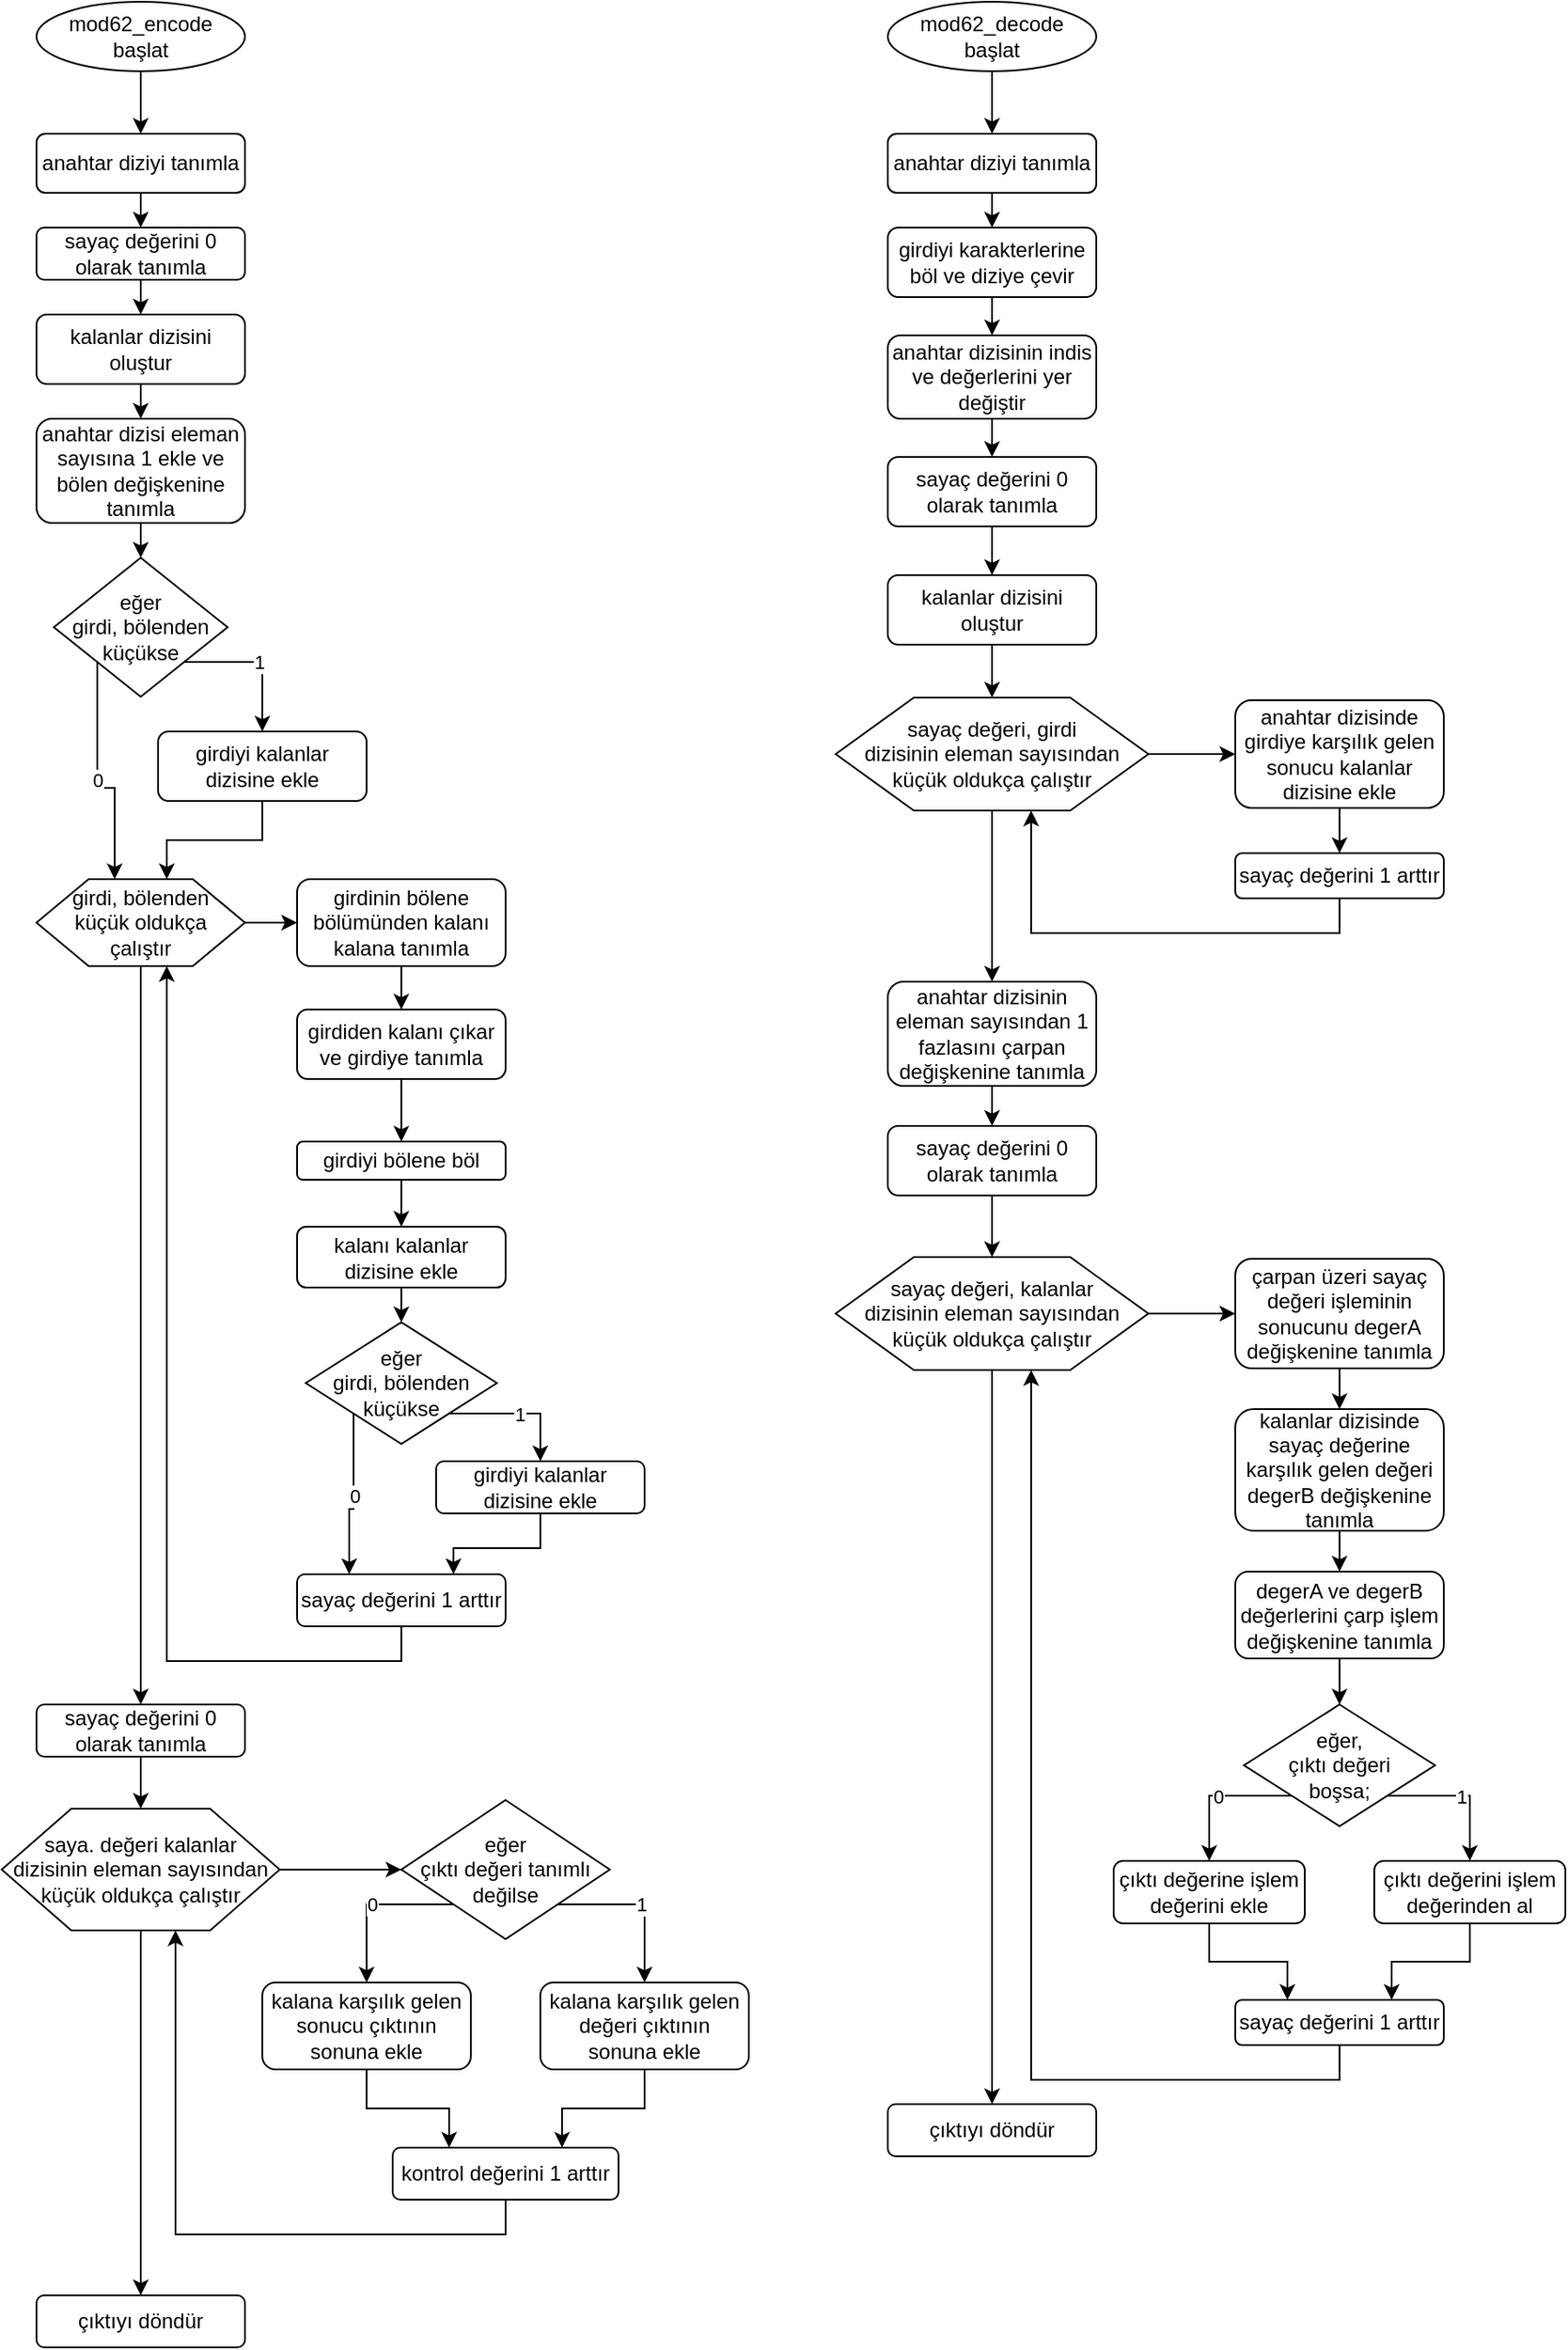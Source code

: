 <mxfile version="10.9.1" type="device"><diagram id="9467b7d6-a582-582e-6c63-ab2af7dc57cd" name="Sayfa -1"><mxGraphModel dx="2183" dy="1969" grid="1" gridSize="10" guides="1" tooltips="1" connect="1" arrows="1" fold="1" page="1" pageScale="1" pageWidth="827" pageHeight="1169" background="#ffffff" math="0" shadow="0"><root><mxCell id="0"/><mxCell id="1" parent="0"/><mxCell id="5" value="" style="edgeStyle=orthogonalEdgeStyle;rounded=0;html=1;startArrow=none;startFill=0;endArrow=classic;endFill=1;jettySize=auto;orthogonalLoop=1;entryX=0.5;entryY=0;" parent="1" source="3" target="15" edge="1"><mxGeometry relative="1" as="geometry"><mxPoint x="80" y="90" as="targetPoint"/></mxGeometry></mxCell><mxCell id="3" value="mod62_encode&lt;br&gt;başlat&lt;br&gt;" style="ellipse;whiteSpace=wrap;html=1;strokeColor=#000000;fillColor=none;gradientColor=none;align=center;" parent="1" vertex="1"><mxGeometry x="20" y="20" width="120" height="40" as="geometry"/></mxCell><mxCell id="etNPu5bANso49eyd5-Bm-78" style="edgeStyle=orthogonalEdgeStyle;rounded=0;orthogonalLoop=1;jettySize=auto;html=1;exitX=0.5;exitY=1;exitDx=0;exitDy=0;entryX=0.5;entryY=0;entryDx=0;entryDy=0;" edge="1" parent="1" source="etNPu5bANso49eyd5-Bm-74" target="etNPu5bANso49eyd5-Bm-76"><mxGeometry relative="1" as="geometry"/></mxCell><mxCell id="etNPu5bANso49eyd5-Bm-74" value="mod62_decode&lt;br&gt;başlat&lt;br&gt;" style="ellipse;whiteSpace=wrap;html=1;strokeColor=#000000;fillColor=none;gradientColor=none;align=center;" vertex="1" parent="1"><mxGeometry x="510" y="20" width="120" height="40" as="geometry"/></mxCell><mxCell id="17" style="edgeStyle=orthogonalEdgeStyle;rounded=0;html=1;exitX=0.5;exitY=1;entryX=0.5;entryY=0;startArrow=none;startFill=0;endArrow=classic;endFill=1;jettySize=auto;orthogonalLoop=1;" parent="1" source="15" target="16" edge="1"><mxGeometry relative="1" as="geometry"/></mxCell><mxCell id="15" value="anahtar diziyi tanımla" style="rounded=1;whiteSpace=wrap;html=1;strokeColor=#000000;fillColor=none;gradientColor=none;align=center;" parent="1" vertex="1"><mxGeometry x="20" y="96" width="120" height="34" as="geometry"/></mxCell><mxCell id="etNPu5bANso49eyd5-Bm-80" value="" style="edgeStyle=orthogonalEdgeStyle;rounded=0;orthogonalLoop=1;jettySize=auto;html=1;" edge="1" parent="1" source="etNPu5bANso49eyd5-Bm-76" target="etNPu5bANso49eyd5-Bm-79"><mxGeometry relative="1" as="geometry"/></mxCell><mxCell id="etNPu5bANso49eyd5-Bm-76" value="anahtar diziyi tanımla" style="rounded=1;whiteSpace=wrap;html=1;strokeColor=#000000;fillColor=none;gradientColor=none;align=center;" vertex="1" parent="1"><mxGeometry x="510" y="96" width="120" height="34" as="geometry"/></mxCell><mxCell id="etNPu5bANso49eyd5-Bm-82" value="" style="edgeStyle=orthogonalEdgeStyle;rounded=0;orthogonalLoop=1;jettySize=auto;html=1;" edge="1" parent="1" source="etNPu5bANso49eyd5-Bm-79" target="etNPu5bANso49eyd5-Bm-81"><mxGeometry relative="1" as="geometry"/></mxCell><mxCell id="etNPu5bANso49eyd5-Bm-79" value="girdiyi karakterlerine böl ve diziye çevir" style="rounded=1;whiteSpace=wrap;html=1;strokeColor=#000000;fillColor=none;gradientColor=none;align=center;" vertex="1" parent="1"><mxGeometry x="510" y="150" width="120" height="40" as="geometry"/></mxCell><mxCell id="etNPu5bANso49eyd5-Bm-85" style="edgeStyle=orthogonalEdgeStyle;rounded=0;orthogonalLoop=1;jettySize=auto;html=1;exitX=0.5;exitY=1;exitDx=0;exitDy=0;entryX=0.5;entryY=0;entryDx=0;entryDy=0;" edge="1" parent="1" source="etNPu5bANso49eyd5-Bm-81" target="etNPu5bANso49eyd5-Bm-83"><mxGeometry relative="1" as="geometry"/></mxCell><mxCell id="etNPu5bANso49eyd5-Bm-81" value="anahtar dizisinin indis ve değerlerini yer değiştir" style="rounded=1;whiteSpace=wrap;html=1;strokeColor=#000000;fillColor=none;gradientColor=none;align=center;" vertex="1" parent="1"><mxGeometry x="510" y="212" width="120" height="48" as="geometry"/></mxCell><mxCell id="19" style="edgeStyle=orthogonalEdgeStyle;rounded=0;html=1;exitX=0.5;exitY=1;entryX=0.5;entryY=0;startArrow=none;startFill=0;endArrow=classic;endFill=1;jettySize=auto;orthogonalLoop=1;" parent="1" source="16" target="18" edge="1"><mxGeometry relative="1" as="geometry"/></mxCell><mxCell id="16" value="sayaç değerini 0 olarak tanımla" style="rounded=1;whiteSpace=wrap;html=1;strokeColor=#000000;fillColor=none;gradientColor=none;align=center;" parent="1" vertex="1"><mxGeometry x="20" y="150" width="120" height="30" as="geometry"/></mxCell><mxCell id="etNPu5bANso49eyd5-Bm-88" style="edgeStyle=orthogonalEdgeStyle;rounded=0;orthogonalLoop=1;jettySize=auto;html=1;exitX=0.5;exitY=1;exitDx=0;exitDy=0;entryX=0.5;entryY=0;entryDx=0;entryDy=0;" edge="1" parent="1" source="etNPu5bANso49eyd5-Bm-83" target="etNPu5bANso49eyd5-Bm-86"><mxGeometry relative="1" as="geometry"/></mxCell><mxCell id="etNPu5bANso49eyd5-Bm-83" value="sayaç değerini 0 olarak tanımla" style="rounded=1;whiteSpace=wrap;html=1;strokeColor=#000000;fillColor=none;gradientColor=none;align=center;" vertex="1" parent="1"><mxGeometry x="510" y="282" width="120" height="40" as="geometry"/></mxCell><mxCell id="etNPu5bANso49eyd5-Bm-108" value="" style="edgeStyle=orthogonalEdgeStyle;rounded=0;orthogonalLoop=1;jettySize=auto;html=1;" edge="1" parent="1" source="etNPu5bANso49eyd5-Bm-101" target="etNPu5bANso49eyd5-Bm-106"><mxGeometry relative="1" as="geometry"/></mxCell><mxCell id="etNPu5bANso49eyd5-Bm-101" value="sayaç değerini 0 olarak tanımla" style="rounded=1;whiteSpace=wrap;html=1;strokeColor=#000000;fillColor=none;gradientColor=none;align=center;" vertex="1" parent="1"><mxGeometry x="510" y="667" width="120" height="40" as="geometry"/></mxCell><mxCell id="etNPu5bANso49eyd5-Bm-113" value="" style="edgeStyle=orthogonalEdgeStyle;rounded=0;orthogonalLoop=1;jettySize=auto;html=1;" edge="1" parent="1" source="etNPu5bANso49eyd5-Bm-109" target="etNPu5bANso49eyd5-Bm-112"><mxGeometry relative="1" as="geometry"/></mxCell><mxCell id="etNPu5bANso49eyd5-Bm-109" value="çarpan üzeri sayaç değeri işleminin sonucunu degerA değişkenine tanımla" style="rounded=1;whiteSpace=wrap;html=1;strokeColor=#000000;fillColor=none;gradientColor=none;align=center;" vertex="1" parent="1"><mxGeometry x="710" y="743.5" width="120" height="63" as="geometry"/></mxCell><mxCell id="etNPu5bANso49eyd5-Bm-115" value="" style="edgeStyle=orthogonalEdgeStyle;rounded=0;orthogonalLoop=1;jettySize=auto;html=1;" edge="1" parent="1" source="etNPu5bANso49eyd5-Bm-112" target="etNPu5bANso49eyd5-Bm-114"><mxGeometry relative="1" as="geometry"/></mxCell><mxCell id="etNPu5bANso49eyd5-Bm-112" value="kalanlar dizisinde sayaç değerine karşılık gelen değeri degerB değişkenine tanımla" style="rounded=1;whiteSpace=wrap;html=1;strokeColor=#000000;fillColor=none;gradientColor=none;align=center;" vertex="1" parent="1"><mxGeometry x="710" y="830" width="120" height="70" as="geometry"/></mxCell><mxCell id="etNPu5bANso49eyd5-Bm-118" style="edgeStyle=orthogonalEdgeStyle;rounded=0;orthogonalLoop=1;jettySize=auto;html=1;exitX=0.5;exitY=1;exitDx=0;exitDy=0;entryX=0.5;entryY=0;entryDx=0;entryDy=0;" edge="1" parent="1" source="etNPu5bANso49eyd5-Bm-114" target="etNPu5bANso49eyd5-Bm-116"><mxGeometry relative="1" as="geometry"/></mxCell><mxCell id="etNPu5bANso49eyd5-Bm-114" value="degerA ve degerB değerlerini çarp işlem değişkenine tanımla" style="rounded=1;whiteSpace=wrap;html=1;strokeColor=#000000;fillColor=none;gradientColor=none;align=center;" vertex="1" parent="1"><mxGeometry x="710" y="923.5" width="120" height="50" as="geometry"/></mxCell><mxCell id="etNPu5bANso49eyd5-Bm-131" style="edgeStyle=orthogonalEdgeStyle;rounded=0;orthogonalLoop=1;jettySize=auto;html=1;exitX=0.5;exitY=1;exitDx=0;exitDy=0;entryX=0.75;entryY=0;entryDx=0;entryDy=0;" edge="1" parent="1" source="etNPu5bANso49eyd5-Bm-119" target="etNPu5bANso49eyd5-Bm-128"><mxGeometry relative="1" as="geometry"/></mxCell><mxCell id="etNPu5bANso49eyd5-Bm-119" value="çıktı değerini işlem değerinden al" style="rounded=1;whiteSpace=wrap;html=1;strokeColor=#000000;fillColor=none;gradientColor=none;align=center;" vertex="1" parent="1"><mxGeometry x="790" y="1090" width="110" height="36" as="geometry"/></mxCell><mxCell id="etNPu5bANso49eyd5-Bm-130" style="edgeStyle=orthogonalEdgeStyle;rounded=0;orthogonalLoop=1;jettySize=auto;html=1;exitX=0.5;exitY=1;exitDx=0;exitDy=0;entryX=0.25;entryY=0;entryDx=0;entryDy=0;" edge="1" parent="1" source="etNPu5bANso49eyd5-Bm-125" target="etNPu5bANso49eyd5-Bm-128"><mxGeometry relative="1" as="geometry"/></mxCell><mxCell id="etNPu5bANso49eyd5-Bm-125" value="çıktı değerine işlem değerini ekle" style="rounded=1;whiteSpace=wrap;html=1;strokeColor=#000000;fillColor=none;gradientColor=none;align=center;" vertex="1" parent="1"><mxGeometry x="640" y="1090" width="110" height="36" as="geometry"/></mxCell><mxCell id="21" style="edgeStyle=orthogonalEdgeStyle;rounded=0;html=1;exitX=0.5;exitY=1;entryX=0.5;entryY=0;startArrow=none;startFill=0;endArrow=classic;endFill=1;jettySize=auto;orthogonalLoop=1;" parent="1" source="18" target="20" edge="1"><mxGeometry relative="1" as="geometry"/></mxCell><mxCell id="18" value="kalanlar dizisini oluştur" style="rounded=1;whiteSpace=wrap;html=1;strokeColor=#000000;fillColor=none;gradientColor=none;align=center;" parent="1" vertex="1"><mxGeometry x="20" y="200" width="120" height="40" as="geometry"/></mxCell><mxCell id="etNPu5bANso49eyd5-Bm-91" style="edgeStyle=orthogonalEdgeStyle;rounded=0;orthogonalLoop=1;jettySize=auto;html=1;exitX=0.5;exitY=1;exitDx=0;exitDy=0;entryX=0.5;entryY=0;entryDx=0;entryDy=0;" edge="1" parent="1" source="etNPu5bANso49eyd5-Bm-86" target="etNPu5bANso49eyd5-Bm-89"><mxGeometry relative="1" as="geometry"/></mxCell><mxCell id="etNPu5bANso49eyd5-Bm-86" value="kalanlar dizisini oluştur" style="rounded=1;whiteSpace=wrap;html=1;strokeColor=#000000;fillColor=none;gradientColor=none;align=center;" vertex="1" parent="1"><mxGeometry x="510" y="350" width="120" height="40" as="geometry"/></mxCell><mxCell id="24" style="edgeStyle=orthogonalEdgeStyle;rounded=0;html=1;exitX=0.5;exitY=1;entryX=0.5;entryY=0;startArrow=none;startFill=0;endArrow=classic;endFill=1;jettySize=auto;orthogonalLoop=1;" parent="1" source="20" target="23" edge="1"><mxGeometry relative="1" as="geometry"/></mxCell><mxCell id="20" value="anahtar dizisi eleman sayısına 1 ekle ve bölen değişkenine tanımla" style="rounded=1;whiteSpace=wrap;html=1;strokeColor=#000000;fillColor=none;gradientColor=none;align=center;" parent="1" vertex="1"><mxGeometry x="20" y="260" width="120" height="60" as="geometry"/></mxCell><mxCell id="27" value="1" style="edgeStyle=orthogonalEdgeStyle;rounded=0;html=1;exitX=1;exitY=1;entryX=0.5;entryY=0;startArrow=none;startFill=0;endArrow=classic;endFill=1;jettySize=auto;orthogonalLoop=1;" parent="1" source="23" target="25" edge="1"><mxGeometry relative="1" as="geometry"><Array as="points"><mxPoint x="150" y="400"/></Array></mxGeometry></mxCell><mxCell id="30" value="0" style="edgeStyle=orthogonalEdgeStyle;rounded=0;html=1;exitX=0;exitY=1;entryX=0.375;entryY=0;startArrow=none;startFill=0;endArrow=classic;endFill=1;jettySize=auto;orthogonalLoop=1;" parent="1" source="23" target="29" edge="1"><mxGeometry relative="1" as="geometry"/></mxCell><mxCell id="23" value="eğer&lt;br&gt;girdi, bölenden&lt;br&gt;küçükse&lt;br&gt;" style="rhombus;whiteSpace=wrap;html=1;strokeColor=#000000;fillColor=none;gradientColor=none;align=center;" parent="1" vertex="1"><mxGeometry x="30" y="340" width="100" height="80" as="geometry"/></mxCell><mxCell id="31" style="edgeStyle=orthogonalEdgeStyle;rounded=0;html=1;exitX=0.5;exitY=1;entryX=0.625;entryY=0;startArrow=none;startFill=0;endArrow=classic;endFill=1;jettySize=auto;orthogonalLoop=1;" parent="1" source="25" target="29" edge="1"><mxGeometry relative="1" as="geometry"/></mxCell><mxCell id="25" value="girdiyi kalanlar dizisine ekle" style="rounded=1;whiteSpace=wrap;html=1;strokeColor=#000000;fillColor=none;gradientColor=none;align=center;" parent="1" vertex="1"><mxGeometry x="90" y="440" width="120" height="40" as="geometry"/></mxCell><mxCell id="33" style="edgeStyle=orthogonalEdgeStyle;rounded=0;html=1;exitX=1;exitY=0.5;entryX=0;entryY=0.5;startArrow=none;startFill=0;endArrow=classic;endFill=1;jettySize=auto;orthogonalLoop=1;" parent="1" source="29" target="32" edge="1"><mxGeometry relative="1" as="geometry"/></mxCell><mxCell id="52" style="edgeStyle=orthogonalEdgeStyle;rounded=0;html=1;exitX=0.5;exitY=1;entryX=0.5;entryY=0;startArrow=none;startFill=0;endArrow=classic;endFill=1;jettySize=auto;orthogonalLoop=1;" parent="1" source="29" target="51" edge="1"><mxGeometry relative="1" as="geometry"/></mxCell><mxCell id="29" value="girdi, bölenden&lt;br&gt;küçük oldukça&lt;br&gt;çalıştır" style="shape=hexagon;perimeter=hexagonPerimeter2;whiteSpace=wrap;html=1;strokeColor=#000000;fillColor=none;gradientColor=none;align=center;" parent="1" vertex="1"><mxGeometry x="20" y="525" width="120" height="50" as="geometry"/></mxCell><mxCell id="etNPu5bANso49eyd5-Bm-94" value="" style="edgeStyle=orthogonalEdgeStyle;rounded=0;orthogonalLoop=1;jettySize=auto;html=1;" edge="1" parent="1" source="etNPu5bANso49eyd5-Bm-89" target="etNPu5bANso49eyd5-Bm-92"><mxGeometry relative="1" as="geometry"/></mxCell><mxCell id="etNPu5bANso49eyd5-Bm-100" style="edgeStyle=orthogonalEdgeStyle;rounded=0;orthogonalLoop=1;jettySize=auto;html=1;exitX=0.5;exitY=1;exitDx=0;exitDy=0;entryX=0.5;entryY=0;entryDx=0;entryDy=0;" edge="1" parent="1" source="etNPu5bANso49eyd5-Bm-89" target="etNPu5bANso49eyd5-Bm-98"><mxGeometry relative="1" as="geometry"/></mxCell><mxCell id="etNPu5bANso49eyd5-Bm-89" value="sayaç değeri, girdi&lt;br&gt;dizisinin eleman sayısından küçük oldukça çalıştır" style="shape=hexagon;perimeter=hexagonPerimeter2;whiteSpace=wrap;html=1;strokeColor=#000000;fillColor=none;gradientColor=none;align=center;" vertex="1" parent="1"><mxGeometry x="480" y="420.5" width="180" height="65" as="geometry"/></mxCell><mxCell id="etNPu5bANso49eyd5-Bm-111" value="" style="edgeStyle=orthogonalEdgeStyle;rounded=0;orthogonalLoop=1;jettySize=auto;html=1;" edge="1" parent="1" source="etNPu5bANso49eyd5-Bm-106" target="etNPu5bANso49eyd5-Bm-109"><mxGeometry relative="1" as="geometry"/></mxCell><mxCell id="etNPu5bANso49eyd5-Bm-135" style="edgeStyle=orthogonalEdgeStyle;rounded=0;orthogonalLoop=1;jettySize=auto;html=1;exitX=0.5;exitY=1;exitDx=0;exitDy=0;entryX=0.5;entryY=0;entryDx=0;entryDy=0;" edge="1" parent="1" source="etNPu5bANso49eyd5-Bm-106" target="etNPu5bANso49eyd5-Bm-133"><mxGeometry relative="1" as="geometry"/></mxCell><mxCell id="etNPu5bANso49eyd5-Bm-106" value="sayaç değeri, kalanlar&lt;br&gt;dizisinin eleman sayısından küçük oldukça çalıştır" style="shape=hexagon;perimeter=hexagonPerimeter2;whiteSpace=wrap;html=1;strokeColor=#000000;fillColor=none;gradientColor=none;align=center;" vertex="1" parent="1"><mxGeometry x="480" y="742.5" width="180" height="65" as="geometry"/></mxCell><mxCell id="35" style="edgeStyle=orthogonalEdgeStyle;rounded=0;html=1;exitX=0.5;exitY=1;entryX=0.5;entryY=0;startArrow=none;startFill=0;endArrow=classic;endFill=1;jettySize=auto;orthogonalLoop=1;" parent="1" source="32" target="34" edge="1"><mxGeometry relative="1" as="geometry"/></mxCell><mxCell id="32" value="girdinin bölene bölümünden kalanı kalana tanımla" style="rounded=1;whiteSpace=wrap;html=1;strokeColor=#000000;fillColor=none;gradientColor=none;align=center;" parent="1" vertex="1"><mxGeometry x="170.0" y="525" width="120" height="50" as="geometry"/></mxCell><mxCell id="etNPu5bANso49eyd5-Bm-96" value="" style="edgeStyle=orthogonalEdgeStyle;rounded=0;orthogonalLoop=1;jettySize=auto;html=1;" edge="1" parent="1" source="etNPu5bANso49eyd5-Bm-92" target="etNPu5bANso49eyd5-Bm-95"><mxGeometry relative="1" as="geometry"/></mxCell><mxCell id="etNPu5bANso49eyd5-Bm-92" value="anahtar dizisinde girdiye karşılık gelen sonucu kalanlar dizisine ekle" style="rounded=1;whiteSpace=wrap;html=1;strokeColor=#000000;fillColor=none;gradientColor=none;align=center;" vertex="1" parent="1"><mxGeometry x="710" y="422" width="120" height="62" as="geometry"/></mxCell><mxCell id="etNPu5bANso49eyd5-Bm-97" style="edgeStyle=orthogonalEdgeStyle;rounded=0;orthogonalLoop=1;jettySize=auto;html=1;exitX=0.5;exitY=1;exitDx=0;exitDy=0;entryX=0.625;entryY=1;entryDx=0;entryDy=0;" edge="1" parent="1" source="etNPu5bANso49eyd5-Bm-95" target="etNPu5bANso49eyd5-Bm-89"><mxGeometry relative="1" as="geometry"/></mxCell><mxCell id="etNPu5bANso49eyd5-Bm-95" value="sayaç değerini 1 arttır" style="rounded=1;whiteSpace=wrap;html=1;strokeColor=#000000;fillColor=none;gradientColor=none;align=center;" vertex="1" parent="1"><mxGeometry x="710" y="510" width="120" height="26" as="geometry"/></mxCell><mxCell id="etNPu5bANso49eyd5-Bm-132" style="edgeStyle=orthogonalEdgeStyle;rounded=0;orthogonalLoop=1;jettySize=auto;html=1;exitX=0.5;exitY=1;exitDx=0;exitDy=0;entryX=0.625;entryY=1;entryDx=0;entryDy=0;" edge="1" parent="1" source="etNPu5bANso49eyd5-Bm-128" target="etNPu5bANso49eyd5-Bm-106"><mxGeometry relative="1" as="geometry"/></mxCell><mxCell id="etNPu5bANso49eyd5-Bm-128" value="sayaç değerini 1 arttır" style="rounded=1;whiteSpace=wrap;html=1;strokeColor=#000000;fillColor=none;gradientColor=none;align=center;" vertex="1" parent="1"><mxGeometry x="710" y="1170" width="120" height="26" as="geometry"/></mxCell><mxCell id="37" value="" style="edgeStyle=orthogonalEdgeStyle;rounded=0;html=1;startArrow=none;startFill=0;endArrow=classic;endFill=1;jettySize=auto;orthogonalLoop=1;" parent="1" source="34" target="36" edge="1"><mxGeometry relative="1" as="geometry"/></mxCell><mxCell id="34" value="girdiden kalanı çıkar ve girdiye tanımla" style="rounded=1;whiteSpace=wrap;html=1;strokeColor=#000000;fillColor=none;gradientColor=none;align=center;" parent="1" vertex="1"><mxGeometry x="170.0" y="600" width="120" height="40" as="geometry"/></mxCell><mxCell id="etNPu5bANso49eyd5-Bm-103" style="edgeStyle=orthogonalEdgeStyle;rounded=0;orthogonalLoop=1;jettySize=auto;html=1;exitX=0.5;exitY=1;exitDx=0;exitDy=0;entryX=0.5;entryY=0;entryDx=0;entryDy=0;" edge="1" parent="1" source="etNPu5bANso49eyd5-Bm-98" target="etNPu5bANso49eyd5-Bm-101"><mxGeometry relative="1" as="geometry"/></mxCell><mxCell id="etNPu5bANso49eyd5-Bm-98" value="anahtar dizisinin eleman sayısından 1 fazlasını çarpan değişkenine tanımla" style="rounded=1;whiteSpace=wrap;html=1;strokeColor=#000000;fillColor=none;gradientColor=none;align=center;" vertex="1" parent="1"><mxGeometry x="510" y="584" width="120" height="60" as="geometry"/></mxCell><mxCell id="39" value="" style="edgeStyle=orthogonalEdgeStyle;rounded=0;html=1;startArrow=none;startFill=0;endArrow=classic;endFill=1;jettySize=auto;orthogonalLoop=1;" parent="1" source="36" target="38" edge="1"><mxGeometry relative="1" as="geometry"/></mxCell><mxCell id="36" value="girdiyi bölene böl" style="rounded=1;whiteSpace=wrap;html=1;strokeColor=#000000;fillColor=none;gradientColor=none;align=center;" parent="1" vertex="1"><mxGeometry x="170" y="676" width="120" height="22" as="geometry"/></mxCell><mxCell id="43" style="edgeStyle=orthogonalEdgeStyle;rounded=0;html=1;exitX=0.5;exitY=1;entryX=0.5;entryY=0;startArrow=none;startFill=0;endArrow=classic;endFill=1;jettySize=auto;orthogonalLoop=1;" parent="1" source="38" target="42" edge="1"><mxGeometry relative="1" as="geometry"/></mxCell><mxCell id="38" value="kalanı kalanlar dizisine ekle" style="rounded=1;whiteSpace=wrap;html=1;strokeColor=#000000;fillColor=none;gradientColor=none;align=center;" parent="1" vertex="1"><mxGeometry x="170.0" y="725" width="120" height="35" as="geometry"/></mxCell><mxCell id="45" value="1" style="edgeStyle=orthogonalEdgeStyle;rounded=0;html=1;exitX=1;exitY=1;entryX=0.5;entryY=0;startArrow=none;startFill=0;endArrow=classic;endFill=1;jettySize=auto;orthogonalLoop=1;" parent="1" source="42" target="44" edge="1"><mxGeometry relative="1" as="geometry"><Array as="points"><mxPoint x="310" y="833"/></Array></mxGeometry></mxCell><mxCell id="48" value="0" style="edgeStyle=orthogonalEdgeStyle;rounded=0;html=1;exitX=0;exitY=1;entryX=0.25;entryY=0;startArrow=none;startFill=0;endArrow=classic;endFill=1;jettySize=auto;orthogonalLoop=1;" parent="1" source="42" target="46" edge="1"><mxGeometry relative="1" as="geometry"/></mxCell><mxCell id="42" value="eğer&lt;br&gt;girdi, bölenden&lt;br&gt;küçükse&lt;br&gt;" style="rhombus;whiteSpace=wrap;html=1;strokeColor=#000000;fillColor=none;gradientColor=none;align=center;" parent="1" vertex="1"><mxGeometry x="175.0" y="780" width="110" height="70" as="geometry"/></mxCell><mxCell id="etNPu5bANso49eyd5-Bm-124" value="1" style="edgeStyle=orthogonalEdgeStyle;rounded=0;orthogonalLoop=1;jettySize=auto;html=1;exitX=1;exitY=1;exitDx=0;exitDy=0;entryX=0.5;entryY=0;entryDx=0;entryDy=0;" edge="1" parent="1" source="etNPu5bANso49eyd5-Bm-116" target="etNPu5bANso49eyd5-Bm-119"><mxGeometry relative="1" as="geometry"><Array as="points"><mxPoint x="845" y="1052"/><mxPoint x="875" y="1052"/></Array></mxGeometry></mxCell><mxCell id="etNPu5bANso49eyd5-Bm-127" value="0" style="edgeStyle=orthogonalEdgeStyle;rounded=0;orthogonalLoop=1;jettySize=auto;html=1;exitX=0;exitY=1;exitDx=0;exitDy=0;entryX=0.5;entryY=0;entryDx=0;entryDy=0;" edge="1" parent="1" source="etNPu5bANso49eyd5-Bm-116" target="etNPu5bANso49eyd5-Bm-125"><mxGeometry relative="1" as="geometry"><Array as="points"><mxPoint x="695" y="1052"/></Array></mxGeometry></mxCell><mxCell id="etNPu5bANso49eyd5-Bm-116" value="eğer,&lt;br&gt;çıktı değeri&lt;br&gt;boşsa;&lt;br&gt;" style="rhombus;whiteSpace=wrap;html=1;strokeColor=#000000;fillColor=none;gradientColor=none;align=center;" vertex="1" parent="1"><mxGeometry x="715.0" y="1000" width="110" height="70" as="geometry"/></mxCell><mxCell id="49" style="edgeStyle=orthogonalEdgeStyle;rounded=0;html=1;exitX=0.5;exitY=1;entryX=0.75;entryY=0;startArrow=none;startFill=0;endArrow=classic;endFill=1;jettySize=auto;orthogonalLoop=1;" parent="1" source="44" target="46" edge="1"><mxGeometry relative="1" as="geometry"/></mxCell><mxCell id="44" value="girdiyi kalanlar dizisine ekle" style="rounded=1;whiteSpace=wrap;html=1;strokeColor=#000000;fillColor=none;gradientColor=none;align=center;" parent="1" vertex="1"><mxGeometry x="250" y="860" width="120" height="30" as="geometry"/></mxCell><mxCell id="50" style="edgeStyle=orthogonalEdgeStyle;rounded=0;html=1;exitX=0.5;exitY=1;entryX=0.625;entryY=1;startArrow=none;startFill=0;endArrow=classic;endFill=1;jettySize=auto;orthogonalLoop=1;" parent="1" source="46" target="29" edge="1"><mxGeometry relative="1" as="geometry"/></mxCell><mxCell id="46" value="sayaç değerini 1 arttır" style="rounded=1;whiteSpace=wrap;html=1;strokeColor=#000000;fillColor=none;gradientColor=none;align=center;" parent="1" vertex="1"><mxGeometry x="170.0" y="925" width="120" height="30" as="geometry"/></mxCell><mxCell id="56" style="edgeStyle=orthogonalEdgeStyle;rounded=0;html=1;exitX=0.5;exitY=1;entryX=0.5;entryY=0;startArrow=none;startFill=0;endArrow=classic;endFill=1;jettySize=auto;orthogonalLoop=1;" parent="1" source="51" target="55" edge="1"><mxGeometry relative="1" as="geometry"/></mxCell><mxCell id="51" value="sayaç değerini 0 olarak tanımla" style="rounded=1;whiteSpace=wrap;html=1;strokeColor=#000000;fillColor=none;gradientColor=none;align=center;" parent="1" vertex="1"><mxGeometry x="20" y="1000" width="120" height="30" as="geometry"/></mxCell><mxCell id="61" style="edgeStyle=orthogonalEdgeStyle;rounded=0;html=1;exitX=1;exitY=0.5;entryX=0;entryY=0.5;startArrow=none;startFill=0;endArrow=classic;endFill=1;jettySize=auto;orthogonalLoop=1;" parent="1" source="55" target="60" edge="1"><mxGeometry relative="1" as="geometry"/></mxCell><mxCell id="74" style="edgeStyle=orthogonalEdgeStyle;rounded=0;html=1;exitX=0.5;exitY=1;entryX=0.5;entryY=0;startArrow=none;startFill=0;endArrow=classic;endFill=1;jettySize=auto;orthogonalLoop=1;" parent="1" source="55" target="72" edge="1"><mxGeometry relative="1" as="geometry"/></mxCell><mxCell id="55" value="saya. değeri kalanlar&lt;br&gt;dizisinin eleman sayısından küçük oldukça çalıştır&lt;br&gt;" style="shape=hexagon;perimeter=hexagonPerimeter2;whiteSpace=wrap;html=1;strokeColor=#000000;fillColor=none;gradientColor=none;align=center;" parent="1" vertex="1"><mxGeometry y="1060" width="160" height="70" as="geometry"/></mxCell><mxCell id="65" value="1" style="edgeStyle=orthogonalEdgeStyle;rounded=0;html=1;exitX=1;exitY=1;entryX=0.5;entryY=0;startArrow=none;startFill=0;endArrow=classic;endFill=1;jettySize=auto;orthogonalLoop=1;" parent="1" source="60" target="62" edge="1"><mxGeometry relative="1" as="geometry"><Array as="points"><mxPoint x="370" y="1115"/></Array></mxGeometry></mxCell><mxCell id="68" value="0" style="edgeStyle=orthogonalEdgeStyle;rounded=0;html=1;exitX=0;exitY=1;entryX=0.5;entryY=0;startArrow=none;startFill=0;endArrow=classic;endFill=1;jettySize=auto;orthogonalLoop=1;" parent="1" source="60" target="66" edge="1"><mxGeometry relative="1" as="geometry"><Array as="points"><mxPoint x="210" y="1115"/></Array></mxGeometry></mxCell><mxCell id="60" value="eğer&lt;br&gt;çıktı değeri tanımlı&lt;br&gt;değilse&lt;br&gt;" style="rhombus;whiteSpace=wrap;html=1;strokeColor=#000000;fillColor=none;gradientColor=none;align=center;" parent="1" vertex="1"><mxGeometry x="230" y="1055" width="120" height="80" as="geometry"/></mxCell><mxCell id="71" style="edgeStyle=orthogonalEdgeStyle;rounded=0;html=1;exitX=0.5;exitY=1;entryX=0.75;entryY=0;startArrow=none;startFill=0;endArrow=classic;endFill=1;jettySize=auto;orthogonalLoop=1;" parent="1" source="62" target="69" edge="1"><mxGeometry relative="1" as="geometry"/></mxCell><mxCell id="62" value="kalana karşılık gelen değeri çıktının sonuna ekle" style="rounded=1;whiteSpace=wrap;html=1;strokeColor=#000000;fillColor=none;gradientColor=none;align=center;" parent="1" vertex="1"><mxGeometry x="310" y="1160" width="120" height="50" as="geometry"/></mxCell><mxCell id="70" value="" style="edgeStyle=orthogonalEdgeStyle;rounded=0;html=1;startArrow=none;startFill=0;endArrow=classic;endFill=1;jettySize=auto;orthogonalLoop=1;entryX=0.25;entryY=0;" parent="1" source="66" target="69" edge="1"><mxGeometry relative="1" as="geometry"/></mxCell><mxCell id="66" value="kalana karşılık gelen sonucu çıktının sonuna ekle" style="rounded=1;whiteSpace=wrap;html=1;strokeColor=#000000;fillColor=none;gradientColor=none;align=center;" parent="1" vertex="1"><mxGeometry x="150" y="1160" width="120" height="50" as="geometry"/></mxCell><mxCell id="73" style="edgeStyle=orthogonalEdgeStyle;rounded=0;html=1;exitX=0.5;exitY=1;entryX=0.625;entryY=1;startArrow=none;startFill=0;endArrow=classic;endFill=1;jettySize=auto;orthogonalLoop=1;" parent="1" source="69" target="55" edge="1"><mxGeometry relative="1" as="geometry"/></mxCell><mxCell id="69" value="kontrol değerini 1 arttır" style="rounded=1;whiteSpace=wrap;html=1;strokeColor=#000000;fillColor=none;gradientColor=none;align=center;" parent="1" vertex="1"><mxGeometry x="225.0" y="1255" width="130" height="30" as="geometry"/></mxCell><mxCell id="72" value="çıktıyı döndür" style="rounded=1;whiteSpace=wrap;html=1;strokeColor=#000000;fillColor=none;gradientColor=none;align=center;" parent="1" vertex="1"><mxGeometry x="20" y="1340" width="120" height="30" as="geometry"/></mxCell><mxCell id="etNPu5bANso49eyd5-Bm-133" value="çıktıyı döndür" style="rounded=1;whiteSpace=wrap;html=1;strokeColor=#000000;fillColor=none;gradientColor=none;align=center;" vertex="1" parent="1"><mxGeometry x="510" y="1230" width="120" height="30" as="geometry"/></mxCell></root></mxGraphModel></diagram></mxfile>
